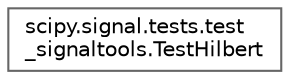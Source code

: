 digraph "Graphical Class Hierarchy"
{
 // LATEX_PDF_SIZE
  bgcolor="transparent";
  edge [fontname=Helvetica,fontsize=10,labelfontname=Helvetica,labelfontsize=10];
  node [fontname=Helvetica,fontsize=10,shape=box,height=0.2,width=0.4];
  rankdir="LR";
  Node0 [id="Node000000",label="scipy.signal.tests.test\l_signaltools.TestHilbert",height=0.2,width=0.4,color="grey40", fillcolor="white", style="filled",URL="$d2/dc1/classscipy_1_1signal_1_1tests_1_1test__signaltools_1_1TestHilbert.html",tooltip=" "];
}
